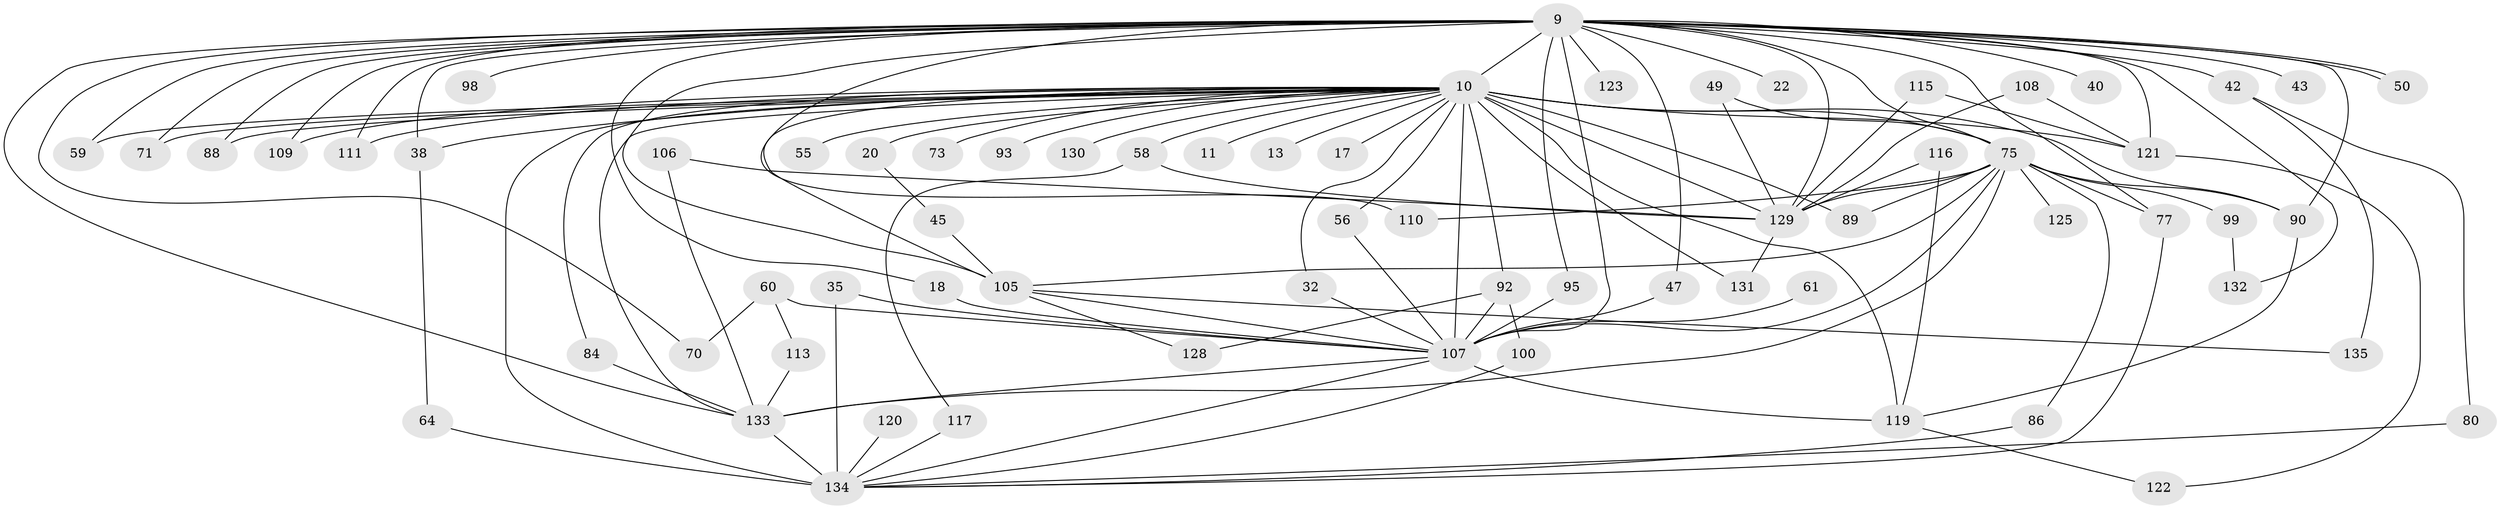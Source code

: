 // original degree distribution, {18: 0.014814814814814815, 20: 0.007407407407407408, 33: 0.007407407407407408, 36: 0.007407407407407408, 22: 0.007407407407407408, 27: 0.014814814814814815, 12: 0.007407407407407408, 24: 0.007407407407407408, 2: 0.5111111111111111, 7: 0.022222222222222223, 6: 0.02962962962962963, 5: 0.037037037037037035, 3: 0.22962962962962963, 4: 0.0962962962962963}
// Generated by graph-tools (version 1.1) at 2025/43/03/09/25 04:43:29]
// undirected, 67 vertices, 122 edges
graph export_dot {
graph [start="1"]
  node [color=gray90,style=filled];
  9 [super="+4"];
  10 [super="+7+5"];
  11;
  13;
  17;
  18;
  20;
  22;
  32;
  35;
  38 [super="+19"];
  40;
  42;
  43;
  45;
  47;
  49;
  50;
  55;
  56;
  58 [super="+24+54"];
  59;
  60;
  61;
  64;
  70;
  71;
  73;
  75 [super="+8"];
  77 [super="+67"];
  80;
  84;
  86;
  88;
  89;
  90 [super="+78+82+87"];
  92 [super="+57"];
  93 [super="+28"];
  95 [super="+36"];
  98;
  99;
  100;
  105 [super="+96+76"];
  106 [super="+63"];
  107 [super="+66+6"];
  108;
  109;
  110;
  111;
  113;
  115;
  116;
  117;
  119 [super="+33+69+114+112"];
  120;
  121 [super="+118+103"];
  122;
  123;
  125;
  128;
  129 [super="+126+127+124+91"];
  130;
  131 [super="+21+104"];
  132;
  133 [super="+102+62"];
  134 [super="+30+34+37+74"];
  135;
  9 -- 10 [weight=8];
  9 -- 18;
  9 -- 22 [weight=2];
  9 -- 40 [weight=2];
  9 -- 42 [weight=2];
  9 -- 43 [weight=2];
  9 -- 47;
  9 -- 50;
  9 -- 50;
  9 -- 59;
  9 -- 88;
  9 -- 98 [weight=2];
  9 -- 109;
  9 -- 111;
  9 -- 132;
  9 -- 70;
  9 -- 71;
  9 -- 90 [weight=2];
  9 -- 110;
  9 -- 123;
  9 -- 95;
  9 -- 38;
  9 -- 107 [weight=5];
  9 -- 75 [weight=4];
  9 -- 105 [weight=3];
  9 -- 121 [weight=3];
  9 -- 77;
  9 -- 133 [weight=2];
  9 -- 129 [weight=4];
  10 -- 20 [weight=2];
  10 -- 32;
  10 -- 38 [weight=2];
  10 -- 59;
  10 -- 73 [weight=2];
  10 -- 130 [weight=2];
  10 -- 11 [weight=2];
  10 -- 13 [weight=2];
  10 -- 75 [weight=9];
  10 -- 89;
  10 -- 107 [weight=9];
  10 -- 56;
  10 -- 58 [weight=4];
  10 -- 131 [weight=4];
  10 -- 134 [weight=7];
  10 -- 17 [weight=2];
  10 -- 55;
  10 -- 71;
  10 -- 84;
  10 -- 88;
  10 -- 90 [weight=3];
  10 -- 92 [weight=2];
  10 -- 93 [weight=3];
  10 -- 109;
  10 -- 111;
  10 -- 119 [weight=5];
  10 -- 105 [weight=2];
  10 -- 121 [weight=4];
  10 -- 133;
  10 -- 129 [weight=6];
  18 -- 107;
  20 -- 45;
  32 -- 107;
  35 -- 134;
  35 -- 107;
  38 -- 64;
  42 -- 80;
  42 -- 135;
  45 -- 105;
  47 -- 107;
  49 -- 75;
  49 -- 129;
  56 -- 107;
  58 -- 117;
  58 -- 129;
  60 -- 70;
  60 -- 113;
  60 -- 107 [weight=2];
  61 -- 107 [weight=2];
  64 -- 134;
  75 -- 99 [weight=2];
  75 -- 107 [weight=4];
  75 -- 110;
  75 -- 86;
  75 -- 89;
  75 -- 90;
  75 -- 125 [weight=2];
  75 -- 105;
  75 -- 77;
  75 -- 133;
  75 -- 129;
  77 -- 134;
  80 -- 134;
  84 -- 133;
  86 -- 134;
  90 -- 119;
  92 -- 100;
  92 -- 128;
  92 -- 107;
  95 -- 107 [weight=3];
  99 -- 132;
  100 -- 134;
  105 -- 128;
  105 -- 135;
  105 -- 107;
  106 -- 133;
  106 -- 129 [weight=3];
  107 -- 134 [weight=2];
  107 -- 119 [weight=2];
  107 -- 133 [weight=2];
  108 -- 121;
  108 -- 129;
  113 -- 133;
  115 -- 121;
  115 -- 129;
  116 -- 119;
  116 -- 129;
  117 -- 134;
  119 -- 122;
  120 -- 134 [weight=2];
  121 -- 122;
  129 -- 131 [weight=2];
  133 -- 134;
}
